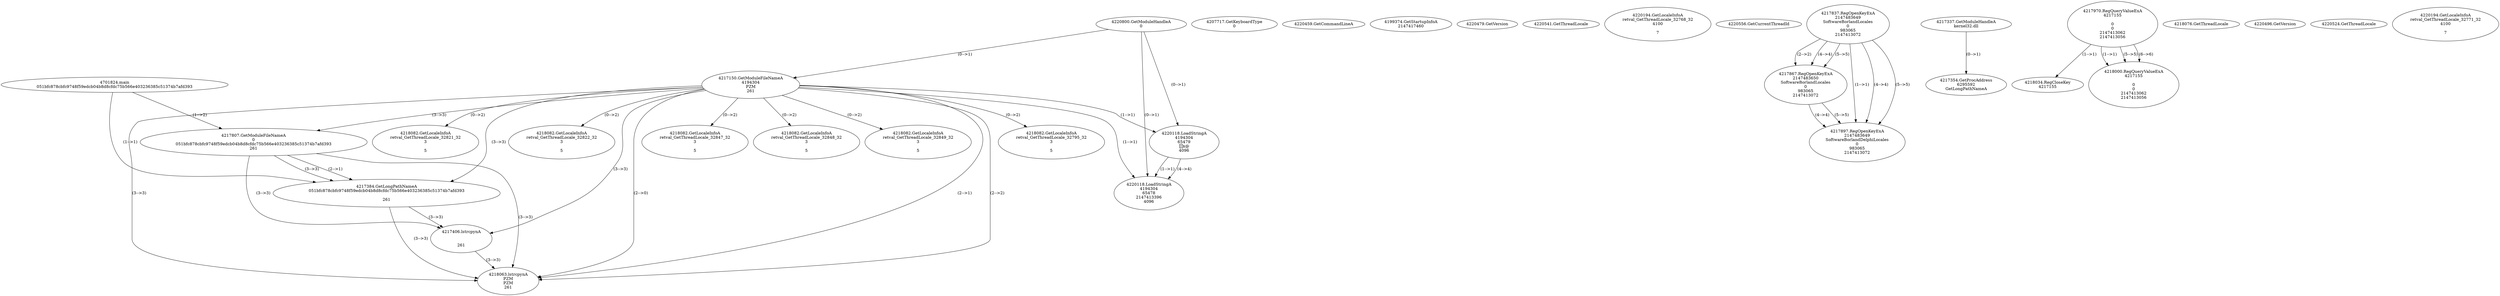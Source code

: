 // Global SCDG with merge call
digraph {
	0 [label="4701824.main
051bfc878cbfc9748f59edcb04b8d8cfdc75b566e403236385c51374b7afd393"]
	1 [label="4220800.GetModuleHandleA
0"]
	2 [label="4207717.GetKeyboardType
0"]
	3 [label="4220459.GetCommandLineA
"]
	4 [label="4199374.GetStartupInfoA
2147417460"]
	5 [label="4220479.GetVersion
"]
	6 [label="4220541.GetThreadLocale
"]
	7 [label="4220194.GetLocaleInfoA
retval_GetThreadLocale_32768_32
4100

7"]
	8 [label="4220556.GetCurrentThreadId
"]
	9 [label="4217150.GetModuleFileNameA
4194304
PZM
261"]
	1 -> 9 [label="(0-->1)"]
	10 [label="4217807.GetModuleFileNameA
0
051bfc878cbfc9748f59edcb04b8d8cfdc75b566e403236385c51374b7afd393
261"]
	0 -> 10 [label="(1-->2)"]
	9 -> 10 [label="(3-->3)"]
	11 [label="4217837.RegOpenKeyExA
2147483649
Software\Borland\Locales
0
983065
2147413072"]
	12 [label="4217337.GetModuleHandleA
kernel32.dll"]
	13 [label="4217354.GetProcAddress
6295592
GetLongPathNameA"]
	12 -> 13 [label="(0-->1)"]
	14 [label="4217384.GetLongPathNameA
051bfc878cbfc9748f59edcb04b8d8cfdc75b566e403236385c51374b7afd393

261"]
	0 -> 14 [label="(1-->1)"]
	10 -> 14 [label="(2-->1)"]
	9 -> 14 [label="(3-->3)"]
	10 -> 14 [label="(3-->3)"]
	15 [label="4217406.lstrcpynA


261"]
	9 -> 15 [label="(3-->3)"]
	10 -> 15 [label="(3-->3)"]
	14 -> 15 [label="(3-->3)"]
	16 [label="4217970.RegQueryValueExA
4217155

0
0
2147413062
2147413056"]
	17 [label="4218034.RegCloseKey
4217155"]
	16 -> 17 [label="(1-->1)"]
	18 [label="4218063.lstrcpynA
PZM
PZM
261"]
	9 -> 18 [label="(2-->1)"]
	9 -> 18 [label="(2-->2)"]
	9 -> 18 [label="(3-->3)"]
	10 -> 18 [label="(3-->3)"]
	14 -> 18 [label="(3-->3)"]
	15 -> 18 [label="(3-->3)"]
	9 -> 18 [label="(2-->0)"]
	19 [label="4218076.GetThreadLocale
"]
	20 [label="4218082.GetLocaleInfoA
retval_GetThreadLocale_32821_32
3

5"]
	9 -> 20 [label="(0-->2)"]
	21 [label="4220118.LoadStringA
4194304
65479
x@
4096"]
	1 -> 21 [label="(0-->1)"]
	9 -> 21 [label="(1-->1)"]
	22 [label="4220118.LoadStringA
4194304
65478
2147413396
4096"]
	1 -> 22 [label="(0-->1)"]
	9 -> 22 [label="(1-->1)"]
	21 -> 22 [label="(1-->1)"]
	21 -> 22 [label="(4-->4)"]
	23 [label="4220496.GetVersion
"]
	24 [label="4220524.GetThreadLocale
"]
	25 [label="4220194.GetLocaleInfoA
retval_GetThreadLocale_32771_32
4100

7"]
	26 [label="4218082.GetLocaleInfoA
retval_GetThreadLocale_32822_32
3

5"]
	9 -> 26 [label="(0-->2)"]
	27 [label="4217867.RegOpenKeyExA
2147483650
Software\Borland\Locales
0
983065
2147413072"]
	11 -> 27 [label="(2-->2)"]
	11 -> 27 [label="(4-->4)"]
	11 -> 27 [label="(5-->5)"]
	28 [label="4217897.RegOpenKeyExA
2147483649
Software\Borland\Delphi\Locales
0
983065
2147413072"]
	11 -> 28 [label="(1-->1)"]
	11 -> 28 [label="(4-->4)"]
	27 -> 28 [label="(4-->4)"]
	11 -> 28 [label="(5-->5)"]
	27 -> 28 [label="(5-->5)"]
	29 [label="4218082.GetLocaleInfoA
retval_GetThreadLocale_32847_32
3

5"]
	9 -> 29 [label="(0-->2)"]
	30 [label="4218000.RegQueryValueExA
4217155

0
0
2147413062
2147413056"]
	16 -> 30 [label="(1-->1)"]
	16 -> 30 [label="(5-->5)"]
	16 -> 30 [label="(6-->6)"]
	31 [label="4218082.GetLocaleInfoA
retval_GetThreadLocale_32848_32
3

5"]
	9 -> 31 [label="(0-->2)"]
	32 [label="4218082.GetLocaleInfoA
retval_GetThreadLocale_32849_32
3

5"]
	9 -> 32 [label="(0-->2)"]
	33 [label="4218082.GetLocaleInfoA
retval_GetThreadLocale_32795_32
3

5"]
	9 -> 33 [label="(0-->2)"]
}
